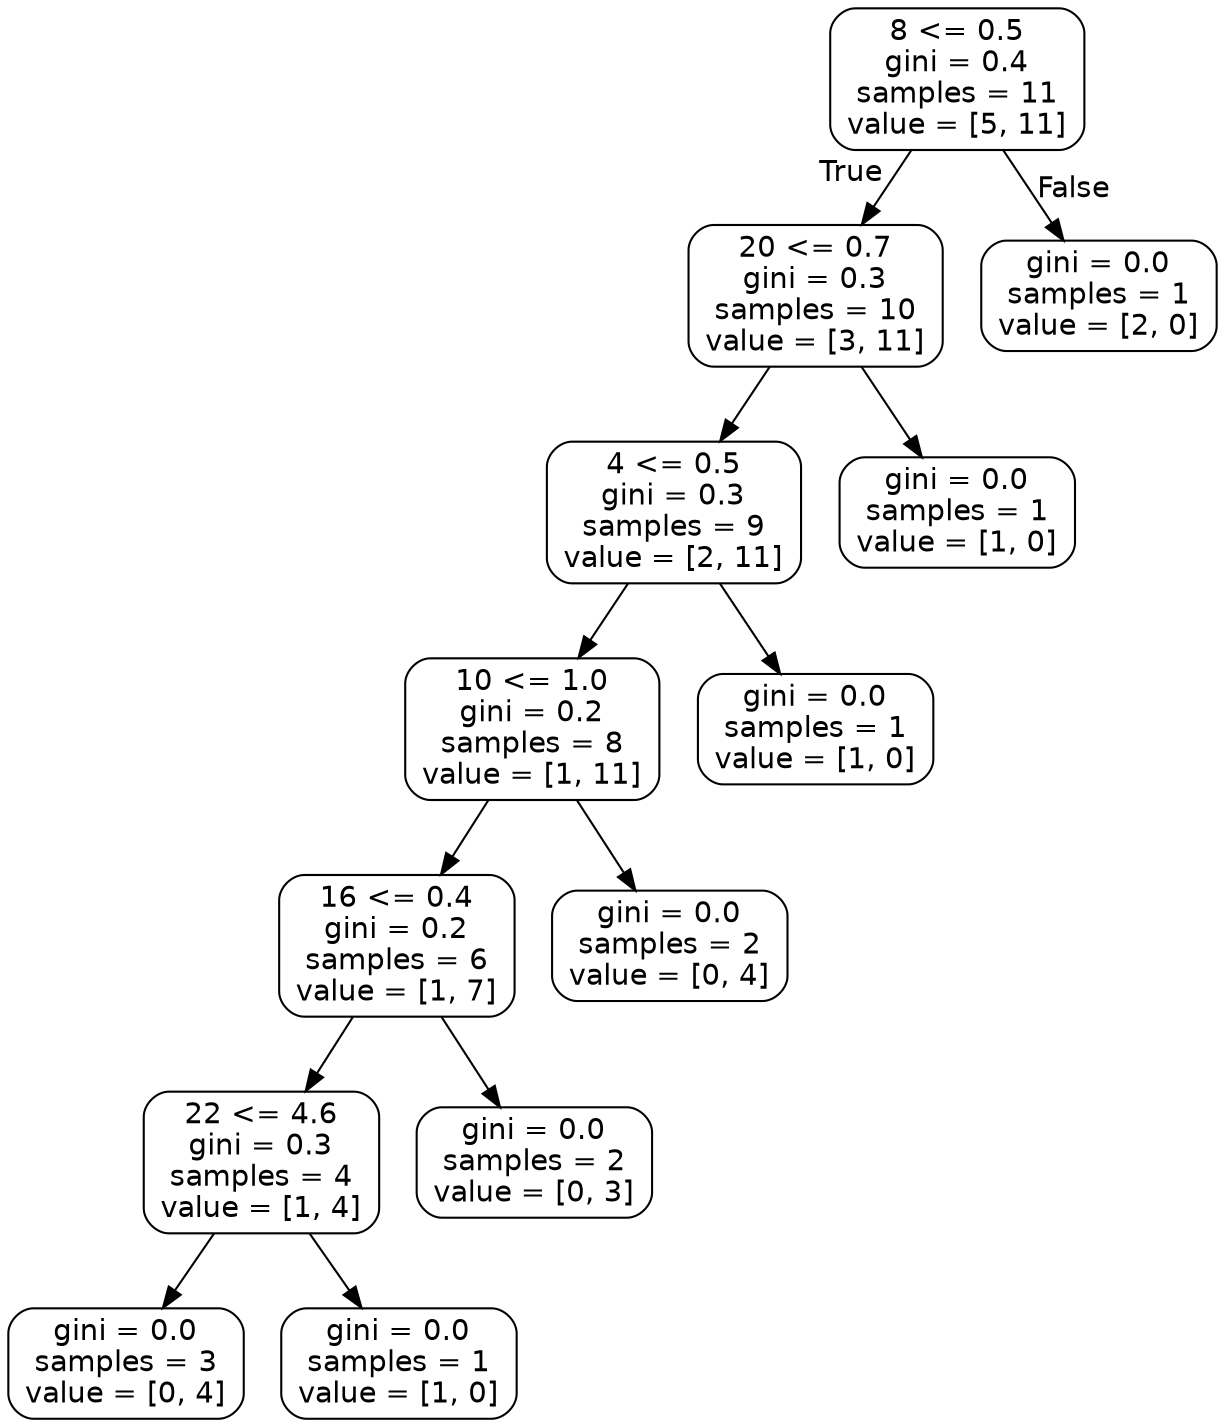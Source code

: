 digraph Tree {
node [shape=box, style="rounded", color="black", fontname=helvetica] ;
edge [fontname=helvetica] ;
0 [label="8 <= 0.5\ngini = 0.4\nsamples = 11\nvalue = [5, 11]"] ;
1 [label="20 <= 0.7\ngini = 0.3\nsamples = 10\nvalue = [3, 11]"] ;
0 -> 1 [labeldistance=2.5, labelangle=45, headlabel="True"] ;
2 [label="4 <= 0.5\ngini = 0.3\nsamples = 9\nvalue = [2, 11]"] ;
1 -> 2 ;
3 [label="10 <= 1.0\ngini = 0.2\nsamples = 8\nvalue = [1, 11]"] ;
2 -> 3 ;
4 [label="16 <= 0.4\ngini = 0.2\nsamples = 6\nvalue = [1, 7]"] ;
3 -> 4 ;
5 [label="22 <= 4.6\ngini = 0.3\nsamples = 4\nvalue = [1, 4]"] ;
4 -> 5 ;
6 [label="gini = 0.0\nsamples = 3\nvalue = [0, 4]"] ;
5 -> 6 ;
7 [label="gini = 0.0\nsamples = 1\nvalue = [1, 0]"] ;
5 -> 7 ;
8 [label="gini = 0.0\nsamples = 2\nvalue = [0, 3]"] ;
4 -> 8 ;
9 [label="gini = 0.0\nsamples = 2\nvalue = [0, 4]"] ;
3 -> 9 ;
10 [label="gini = 0.0\nsamples = 1\nvalue = [1, 0]"] ;
2 -> 10 ;
11 [label="gini = 0.0\nsamples = 1\nvalue = [1, 0]"] ;
1 -> 11 ;
12 [label="gini = 0.0\nsamples = 1\nvalue = [2, 0]"] ;
0 -> 12 [labeldistance=2.5, labelangle=-45, headlabel="False"] ;
}
